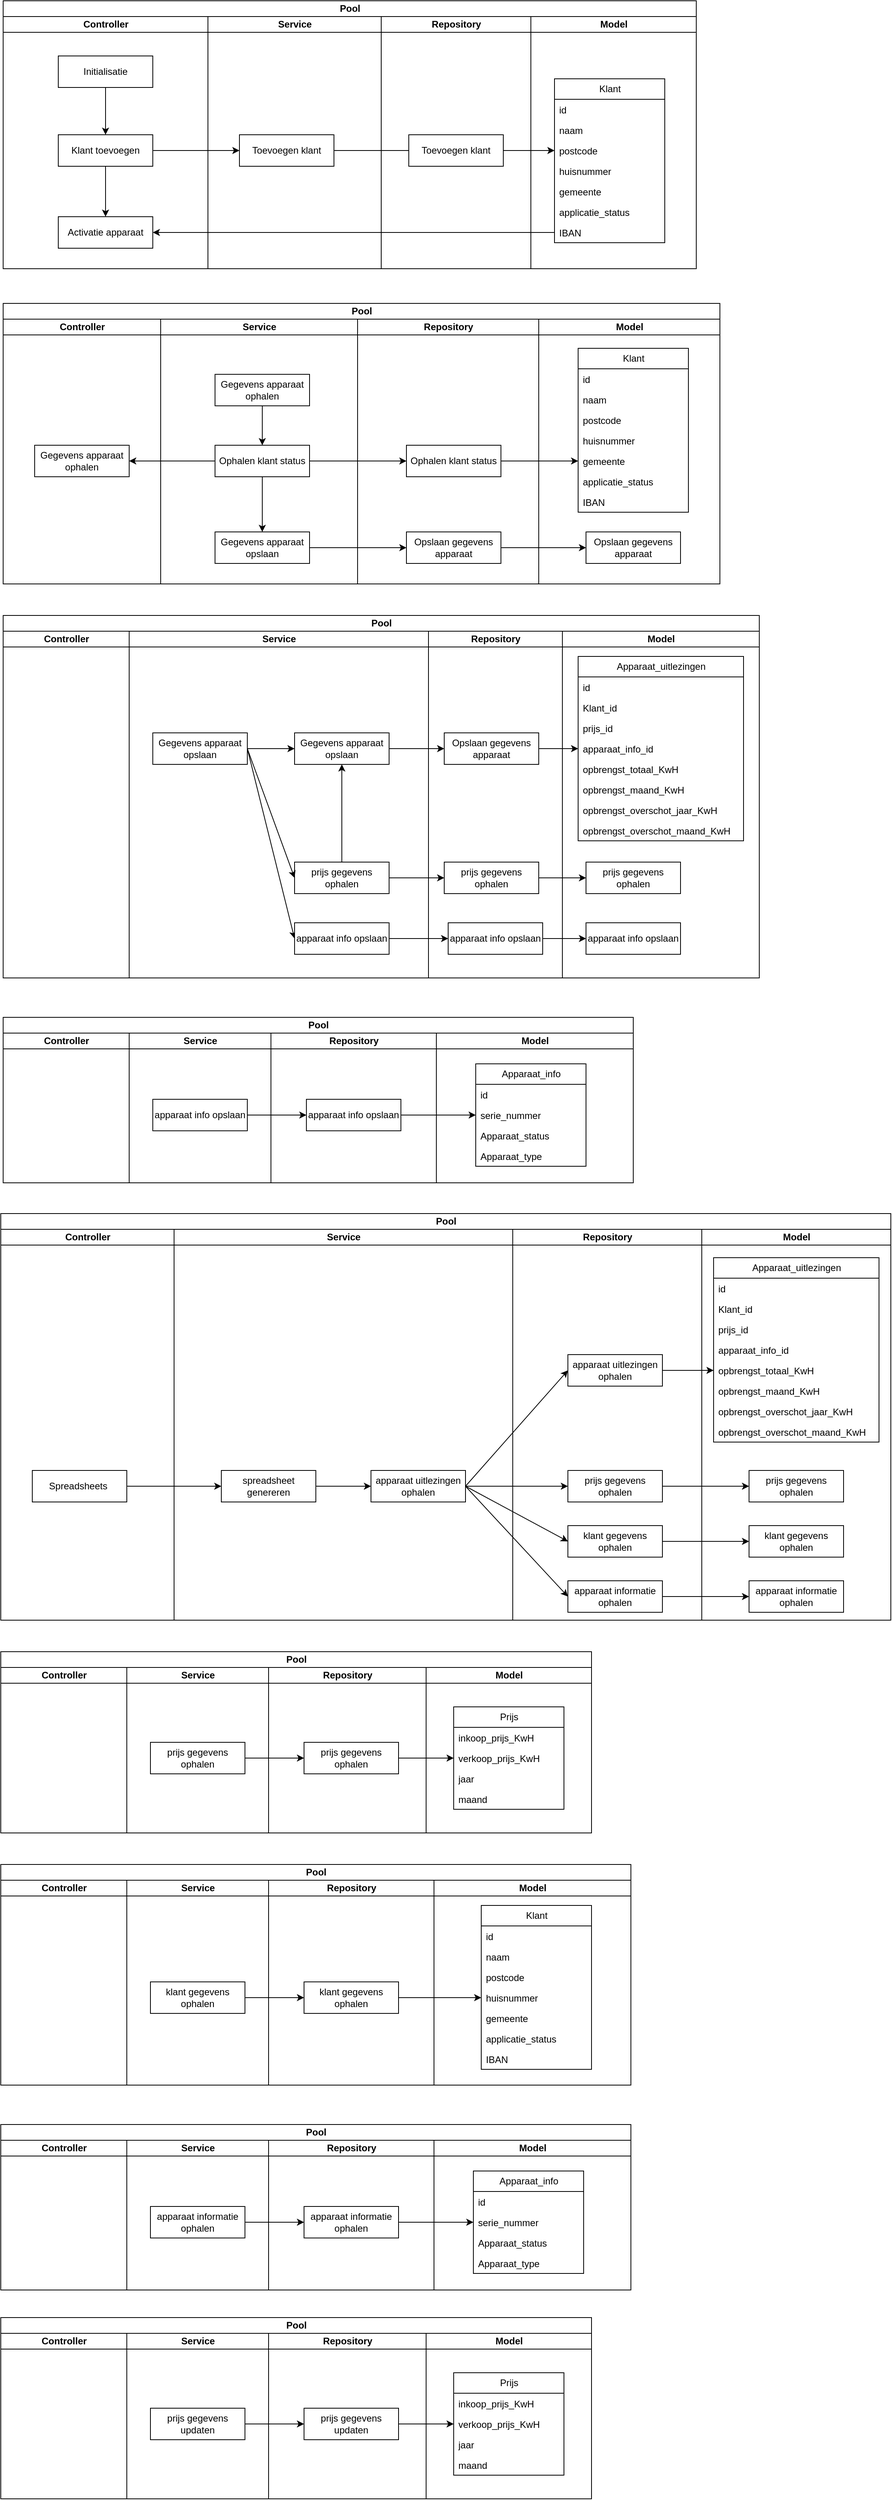 <mxfile>
    <diagram id="Uh6Ylrzt__GeMDM3TIEi" name="Page-1">
        <mxGraphModel dx="858" dy="458" grid="1" gridSize="10" guides="1" tooltips="1" connect="1" arrows="1" fold="1" page="1" pageScale="1" pageWidth="850" pageHeight="1100" math="0" shadow="0">
            <root>
                <mxCell id="0"/>
                <mxCell id="1" parent="0"/>
                <mxCell id="28" style="edgeStyle=none;html=1;" edge="1" parent="1" source="2">
                    <mxGeometry relative="1" as="geometry">
                        <mxPoint x="635" y="380" as="targetPoint"/>
                    </mxGeometry>
                </mxCell>
                <mxCell id="2" value="Pool" style="swimlane;childLayout=stackLayout;resizeParent=1;resizeParentMax=0;startSize=20;html=1;" vertex="1" parent="1">
                    <mxGeometry x="100" y="40" width="880" height="340" as="geometry"/>
                </mxCell>
                <mxCell id="3" value="Controller" style="swimlane;startSize=20;html=1;" vertex="1" parent="2">
                    <mxGeometry y="20" width="260" height="320" as="geometry"/>
                </mxCell>
                <mxCell id="11" value="" style="edgeStyle=none;html=1;" edge="1" parent="3" source="7" target="10">
                    <mxGeometry relative="1" as="geometry"/>
                </mxCell>
                <mxCell id="7" value="Initialisatie" style="rounded=0;whiteSpace=wrap;html=1;" vertex="1" parent="3">
                    <mxGeometry x="70" y="50" width="120" height="40" as="geometry"/>
                </mxCell>
                <mxCell id="32" value="" style="edgeStyle=none;html=1;" edge="1" parent="3" source="10" target="31">
                    <mxGeometry relative="1" as="geometry"/>
                </mxCell>
                <mxCell id="10" value="Klant toevoegen" style="rounded=0;whiteSpace=wrap;html=1;" vertex="1" parent="3">
                    <mxGeometry x="70" y="150" width="120" height="40" as="geometry"/>
                </mxCell>
                <mxCell id="31" value="Activatie apparaat" style="rounded=0;whiteSpace=wrap;html=1;" vertex="1" parent="3">
                    <mxGeometry x="70" y="254" width="120" height="40" as="geometry"/>
                </mxCell>
                <mxCell id="4" value="Service" style="swimlane;startSize=20;html=1;" vertex="1" parent="2">
                    <mxGeometry x="260" y="20" width="220" height="320" as="geometry"/>
                </mxCell>
                <mxCell id="14" value="Toevoegen klant" style="rounded=0;whiteSpace=wrap;html=1;" vertex="1" parent="4">
                    <mxGeometry x="40" y="150" width="120" height="40" as="geometry"/>
                </mxCell>
                <mxCell id="27" value="Repository" style="swimlane;startSize=20;html=1;" vertex="1" parent="2">
                    <mxGeometry x="480" y="20" width="190" height="320" as="geometry"/>
                </mxCell>
                <mxCell id="77" value="Toevoegen klant" style="rounded=0;whiteSpace=wrap;html=1;" vertex="1" parent="27">
                    <mxGeometry x="35" y="150" width="120" height="40" as="geometry"/>
                </mxCell>
                <mxCell id="5" value="Model" style="swimlane;startSize=20;html=1;" vertex="1" parent="2">
                    <mxGeometry x="670" y="20" width="210" height="320" as="geometry"/>
                </mxCell>
                <mxCell id="17" value="Klant" style="swimlane;fontStyle=0;childLayout=stackLayout;horizontal=1;startSize=26;fillColor=none;horizontalStack=0;resizeParent=1;resizeParentMax=0;resizeLast=0;collapsible=1;marginBottom=0;html=1;" vertex="1" parent="5">
                    <mxGeometry x="30" y="79" width="140" height="208" as="geometry"/>
                </mxCell>
                <mxCell id="18" value="id" style="text;strokeColor=none;fillColor=none;align=left;verticalAlign=top;spacingLeft=4;spacingRight=4;overflow=hidden;rotatable=0;points=[[0,0.5],[1,0.5]];portConstraint=eastwest;whiteSpace=wrap;html=1;" vertex="1" parent="17">
                    <mxGeometry y="26" width="140" height="26" as="geometry"/>
                </mxCell>
                <mxCell id="19" value="naam" style="text;strokeColor=none;fillColor=none;align=left;verticalAlign=top;spacingLeft=4;spacingRight=4;overflow=hidden;rotatable=0;points=[[0,0.5],[1,0.5]];portConstraint=eastwest;whiteSpace=wrap;html=1;" vertex="1" parent="17">
                    <mxGeometry y="52" width="140" height="26" as="geometry"/>
                </mxCell>
                <mxCell id="20" value="postcode&lt;span style=&quot;white-space: pre;&quot;&gt;&#9;&lt;/span&gt;" style="text;strokeColor=none;fillColor=none;align=left;verticalAlign=top;spacingLeft=4;spacingRight=4;overflow=hidden;rotatable=0;points=[[0,0.5],[1,0.5]];portConstraint=eastwest;whiteSpace=wrap;html=1;" vertex="1" parent="17">
                    <mxGeometry y="78" width="140" height="26" as="geometry"/>
                </mxCell>
                <mxCell id="21" value="huisnummer" style="text;strokeColor=none;fillColor=none;align=left;verticalAlign=top;spacingLeft=4;spacingRight=4;overflow=hidden;rotatable=0;points=[[0,0.5],[1,0.5]];portConstraint=eastwest;whiteSpace=wrap;html=1;" vertex="1" parent="17">
                    <mxGeometry y="104" width="140" height="26" as="geometry"/>
                </mxCell>
                <mxCell id="22" value="gemeente" style="text;strokeColor=none;fillColor=none;align=left;verticalAlign=top;spacingLeft=4;spacingRight=4;overflow=hidden;rotatable=0;points=[[0,0.5],[1,0.5]];portConstraint=eastwest;whiteSpace=wrap;html=1;" vertex="1" parent="17">
                    <mxGeometry y="130" width="140" height="26" as="geometry"/>
                </mxCell>
                <mxCell id="23" value="applicatie_status" style="text;strokeColor=none;fillColor=none;align=left;verticalAlign=top;spacingLeft=4;spacingRight=4;overflow=hidden;rotatable=0;points=[[0,0.5],[1,0.5]];portConstraint=eastwest;whiteSpace=wrap;html=1;" vertex="1" parent="17">
                    <mxGeometry y="156" width="140" height="26" as="geometry"/>
                </mxCell>
                <mxCell id="24" value="IBAN" style="text;strokeColor=none;fillColor=none;align=left;verticalAlign=top;spacingLeft=4;spacingRight=4;overflow=hidden;rotatable=0;points=[[0,0.5],[1,0.5]];portConstraint=eastwest;whiteSpace=wrap;html=1;" vertex="1" parent="17">
                    <mxGeometry y="182" width="140" height="26" as="geometry"/>
                </mxCell>
                <mxCell id="15" value="" style="edgeStyle=none;html=1;" edge="1" parent="2" source="10" target="14">
                    <mxGeometry relative="1" as="geometry"/>
                </mxCell>
                <mxCell id="33" style="edgeStyle=none;html=1;exitX=0;exitY=0.5;exitDx=0;exitDy=0;entryX=1;entryY=0.5;entryDx=0;entryDy=0;" edge="1" parent="2" source="24" target="31">
                    <mxGeometry relative="1" as="geometry"/>
                </mxCell>
                <mxCell id="78" style="edgeStyle=none;html=1;exitX=1;exitY=0.5;exitDx=0;exitDy=0;entryX=0;entryY=0.5;entryDx=0;entryDy=0;" edge="1" parent="2" source="77" target="20">
                    <mxGeometry relative="1" as="geometry"/>
                </mxCell>
                <mxCell id="211" value="" style="edgeStyle=none;html=1;exitX=1;exitY=0.5;exitDx=0;exitDy=0;endArrow=none;" edge="1" parent="2" source="14" target="77">
                    <mxGeometry relative="1" as="geometry">
                        <mxPoint x="700" y="189.529" as="targetPoint"/>
                        <mxPoint x="410" y="190" as="sourcePoint"/>
                    </mxGeometry>
                </mxCell>
                <mxCell id="35" value="Pool" style="swimlane;childLayout=stackLayout;resizeParent=1;resizeParentMax=0;startSize=20;html=1;" vertex="1" parent="1">
                    <mxGeometry x="100" y="424" width="910" height="356" as="geometry"/>
                </mxCell>
                <mxCell id="36" value="Controller" style="swimlane;startSize=20;html=1;" vertex="1" parent="35">
                    <mxGeometry y="20" width="200" height="336" as="geometry"/>
                </mxCell>
                <mxCell id="168" value="Gegevens apparaat ophalen" style="rounded=0;whiteSpace=wrap;html=1;" vertex="1" parent="36">
                    <mxGeometry x="40" y="160" width="120" height="40" as="geometry"/>
                </mxCell>
                <mxCell id="42" value="Service" style="swimlane;startSize=20;html=1;" vertex="1" parent="35">
                    <mxGeometry x="200" y="20" width="250" height="336" as="geometry"/>
                </mxCell>
                <mxCell id="192" style="edgeStyle=none;html=1;exitX=0.5;exitY=1;exitDx=0;exitDy=0;entryX=0.5;entryY=0;entryDx=0;entryDy=0;" edge="1" parent="42" source="43" target="69">
                    <mxGeometry relative="1" as="geometry"/>
                </mxCell>
                <mxCell id="43" value="Gegevens apparaat ophalen" style="rounded=0;whiteSpace=wrap;html=1;" vertex="1" parent="42">
                    <mxGeometry x="69" y="70" width="120" height="40" as="geometry"/>
                </mxCell>
                <mxCell id="184" value="Gegevens apparaat opslaan" style="rounded=0;whiteSpace=wrap;html=1;" vertex="1" parent="42">
                    <mxGeometry x="69" y="270" width="120" height="40" as="geometry"/>
                </mxCell>
                <mxCell id="204" style="edgeStyle=none;html=1;exitX=0.5;exitY=1;exitDx=0;exitDy=0;entryX=0.5;entryY=0;entryDx=0;entryDy=0;" edge="1" parent="42" source="69" target="184">
                    <mxGeometry relative="1" as="geometry"/>
                </mxCell>
                <mxCell id="69" value="Ophalen klant status" style="rounded=0;whiteSpace=wrap;html=1;" vertex="1" parent="42">
                    <mxGeometry x="69" y="160" width="120" height="40" as="geometry"/>
                </mxCell>
                <mxCell id="71" style="edgeStyle=none;html=1;exitX=1;exitY=0.5;exitDx=0;exitDy=0;entryX=0;entryY=0.5;entryDx=0;entryDy=0;" edge="1" parent="35" source="69" target="68">
                    <mxGeometry relative="1" as="geometry"/>
                </mxCell>
                <mxCell id="167" style="edgeStyle=none;html=1;exitX=1;exitY=0.5;exitDx=0;exitDy=0;entryX=0;entryY=0.5;entryDx=0;entryDy=0;" edge="1" parent="35" source="74" target="164">
                    <mxGeometry relative="1" as="geometry"/>
                </mxCell>
                <mxCell id="44" value="Repository" style="swimlane;startSize=20;html=1;" vertex="1" parent="35">
                    <mxGeometry x="450" y="20" width="230" height="336" as="geometry"/>
                </mxCell>
                <mxCell id="74" value="Opslaan gegevens apparaat" style="rounded=0;whiteSpace=wrap;html=1;" vertex="1" parent="44">
                    <mxGeometry x="62" y="270" width="120" height="40" as="geometry"/>
                </mxCell>
                <mxCell id="68" value="Ophalen klant status" style="rounded=0;whiteSpace=wrap;html=1;" vertex="1" parent="44">
                    <mxGeometry x="62" y="160" width="120" height="40" as="geometry"/>
                </mxCell>
                <mxCell id="187" style="edgeStyle=none;html=1;exitX=1;exitY=0.5;exitDx=0;exitDy=0;entryX=0;entryY=0.5;entryDx=0;entryDy=0;" edge="1" parent="35" source="184" target="74">
                    <mxGeometry relative="1" as="geometry"/>
                </mxCell>
                <mxCell id="194" style="edgeStyle=none;html=1;exitX=0;exitY=0.5;exitDx=0;exitDy=0;entryX=1;entryY=0.5;entryDx=0;entryDy=0;" edge="1" parent="35" source="69" target="168">
                    <mxGeometry relative="1" as="geometry"/>
                </mxCell>
                <mxCell id="203" style="edgeStyle=none;html=1;exitX=1;exitY=0.5;exitDx=0;exitDy=0;entryX=0;entryY=0.5;entryDx=0;entryDy=0;" edge="1" parent="35" source="68" target="200">
                    <mxGeometry relative="1" as="geometry"/>
                </mxCell>
                <mxCell id="45" value="Model" style="swimlane;startSize=20;html=1;" vertex="1" parent="35">
                    <mxGeometry x="680" y="20" width="230" height="336" as="geometry"/>
                </mxCell>
                <mxCell id="164" value="Opslaan gegevens apparaat" style="rounded=0;whiteSpace=wrap;html=1;" vertex="1" parent="45">
                    <mxGeometry x="60" y="270" width="120" height="40" as="geometry"/>
                </mxCell>
                <mxCell id="195" value="Klant" style="swimlane;fontStyle=0;childLayout=stackLayout;horizontal=1;startSize=26;fillColor=none;horizontalStack=0;resizeParent=1;resizeParentMax=0;resizeLast=0;collapsible=1;marginBottom=0;html=1;" vertex="1" parent="45">
                    <mxGeometry x="50" y="37" width="140" height="208" as="geometry"/>
                </mxCell>
                <mxCell id="196" value="id" style="text;strokeColor=none;fillColor=none;align=left;verticalAlign=top;spacingLeft=4;spacingRight=4;overflow=hidden;rotatable=0;points=[[0,0.5],[1,0.5]];portConstraint=eastwest;whiteSpace=wrap;html=1;" vertex="1" parent="195">
                    <mxGeometry y="26" width="140" height="26" as="geometry"/>
                </mxCell>
                <mxCell id="197" value="naam" style="text;strokeColor=none;fillColor=none;align=left;verticalAlign=top;spacingLeft=4;spacingRight=4;overflow=hidden;rotatable=0;points=[[0,0.5],[1,0.5]];portConstraint=eastwest;whiteSpace=wrap;html=1;" vertex="1" parent="195">
                    <mxGeometry y="52" width="140" height="26" as="geometry"/>
                </mxCell>
                <mxCell id="198" value="postcode&lt;span style=&quot;white-space: pre;&quot;&gt;&#9;&lt;/span&gt;" style="text;strokeColor=none;fillColor=none;align=left;verticalAlign=top;spacingLeft=4;spacingRight=4;overflow=hidden;rotatable=0;points=[[0,0.5],[1,0.5]];portConstraint=eastwest;whiteSpace=wrap;html=1;" vertex="1" parent="195">
                    <mxGeometry y="78" width="140" height="26" as="geometry"/>
                </mxCell>
                <mxCell id="199" value="huisnummer" style="text;strokeColor=none;fillColor=none;align=left;verticalAlign=top;spacingLeft=4;spacingRight=4;overflow=hidden;rotatable=0;points=[[0,0.5],[1,0.5]];portConstraint=eastwest;whiteSpace=wrap;html=1;" vertex="1" parent="195">
                    <mxGeometry y="104" width="140" height="26" as="geometry"/>
                </mxCell>
                <mxCell id="200" value="gemeente" style="text;strokeColor=none;fillColor=none;align=left;verticalAlign=top;spacingLeft=4;spacingRight=4;overflow=hidden;rotatable=0;points=[[0,0.5],[1,0.5]];portConstraint=eastwest;whiteSpace=wrap;html=1;" vertex="1" parent="195">
                    <mxGeometry y="130" width="140" height="26" as="geometry"/>
                </mxCell>
                <mxCell id="201" value="applicatie_status" style="text;strokeColor=none;fillColor=none;align=left;verticalAlign=top;spacingLeft=4;spacingRight=4;overflow=hidden;rotatable=0;points=[[0,0.5],[1,0.5]];portConstraint=eastwest;whiteSpace=wrap;html=1;" vertex="1" parent="195">
                    <mxGeometry y="156" width="140" height="26" as="geometry"/>
                </mxCell>
                <mxCell id="202" value="IBAN" style="text;strokeColor=none;fillColor=none;align=left;verticalAlign=top;spacingLeft=4;spacingRight=4;overflow=hidden;rotatable=0;points=[[0,0.5],[1,0.5]];portConstraint=eastwest;whiteSpace=wrap;html=1;" vertex="1" parent="195">
                    <mxGeometry y="182" width="140" height="26" as="geometry"/>
                </mxCell>
                <mxCell id="120" value="Pool" style="swimlane;childLayout=stackLayout;resizeParent=1;resizeParentMax=0;startSize=20;html=1;" vertex="1" parent="1">
                    <mxGeometry x="97" y="1579" width="1130" height="516" as="geometry"/>
                </mxCell>
                <mxCell id="121" value="Controller" style="swimlane;startSize=20;html=1;" vertex="1" parent="120">
                    <mxGeometry y="20" width="220" height="496" as="geometry"/>
                </mxCell>
                <mxCell id="138" value="Spreadsheets&amp;nbsp;" style="rounded=0;whiteSpace=wrap;html=1;" vertex="1" parent="121">
                    <mxGeometry x="40" y="306" width="120" height="40" as="geometry"/>
                </mxCell>
                <mxCell id="122" value="Service" style="swimlane;startSize=20;html=1;" vertex="1" parent="120">
                    <mxGeometry x="220" y="20" width="430" height="496" as="geometry"/>
                </mxCell>
                <mxCell id="139" value="spreadsheet genereren" style="rounded=0;whiteSpace=wrap;html=1;" vertex="1" parent="122">
                    <mxGeometry x="60" y="306" width="120" height="40" as="geometry"/>
                </mxCell>
                <mxCell id="171" value="apparaat uitlezingen ophalen" style="rounded=0;whiteSpace=wrap;html=1;" vertex="1" parent="122">
                    <mxGeometry x="250" y="306" width="120" height="40" as="geometry"/>
                </mxCell>
                <mxCell id="172" style="edgeStyle=none;html=1;exitX=1;exitY=0.5;exitDx=0;exitDy=0;entryX=0;entryY=0.5;entryDx=0;entryDy=0;" edge="1" parent="122" source="139" target="171">
                    <mxGeometry relative="1" as="geometry"/>
                </mxCell>
                <mxCell id="124" value="Repository" style="swimlane;startSize=20;html=1;" vertex="1" parent="120">
                    <mxGeometry x="650" y="20" width="240" height="496" as="geometry"/>
                </mxCell>
                <mxCell id="177" value="apparaat uitlezingen ophalen" style="rounded=0;whiteSpace=wrap;html=1;" vertex="1" parent="124">
                    <mxGeometry x="70" y="159" width="120" height="40" as="geometry"/>
                </mxCell>
                <mxCell id="292" value="prijs gegevens ophalen" style="rounded=0;whiteSpace=wrap;html=1;" vertex="1" parent="124">
                    <mxGeometry x="70" y="306" width="120" height="40" as="geometry"/>
                </mxCell>
                <mxCell id="294" value="klant gegevens ophalen" style="rounded=0;whiteSpace=wrap;html=1;" vertex="1" parent="124">
                    <mxGeometry x="70" y="376" width="120" height="40" as="geometry"/>
                </mxCell>
                <mxCell id="296" value="apparaat informatie ophalen" style="rounded=0;whiteSpace=wrap;html=1;" vertex="1" parent="124">
                    <mxGeometry x="70" y="446" width="120" height="40" as="geometry"/>
                </mxCell>
                <mxCell id="140" style="edgeStyle=none;html=1;exitX=1;exitY=0.5;exitDx=0;exitDy=0;entryX=0;entryY=0.5;entryDx=0;entryDy=0;" edge="1" parent="120" source="138" target="139">
                    <mxGeometry relative="1" as="geometry"/>
                </mxCell>
                <mxCell id="180" style="edgeStyle=none;html=1;exitX=1;exitY=0.5;exitDx=0;exitDy=0;entryX=0;entryY=0.5;entryDx=0;entryDy=0;" edge="1" parent="120" source="171" target="177">
                    <mxGeometry relative="1" as="geometry"/>
                </mxCell>
                <mxCell id="126" value="Model" style="swimlane;startSize=20;html=1;" vertex="1" parent="120">
                    <mxGeometry x="890" y="20" width="240" height="496" as="geometry"/>
                </mxCell>
                <mxCell id="279" value="Apparaat_uitlezingen" style="swimlane;fontStyle=0;childLayout=stackLayout;horizontal=1;startSize=26;fillColor=none;horizontalStack=0;resizeParent=1;resizeParentMax=0;resizeLast=0;collapsible=1;marginBottom=0;html=1;" vertex="1" parent="126">
                    <mxGeometry x="15" y="36" width="210" height="234" as="geometry"/>
                </mxCell>
                <mxCell id="280" value="id" style="text;strokeColor=none;fillColor=none;align=left;verticalAlign=top;spacingLeft=4;spacingRight=4;overflow=hidden;rotatable=0;points=[[0,0.5],[1,0.5]];portConstraint=eastwest;whiteSpace=wrap;html=1;" vertex="1" parent="279">
                    <mxGeometry y="26" width="210" height="26" as="geometry"/>
                </mxCell>
                <mxCell id="281" value="Klant_id" style="text;strokeColor=none;fillColor=none;align=left;verticalAlign=top;spacingLeft=4;spacingRight=4;overflow=hidden;rotatable=0;points=[[0,0.5],[1,0.5]];portConstraint=eastwest;whiteSpace=wrap;html=1;" vertex="1" parent="279">
                    <mxGeometry y="52" width="210" height="26" as="geometry"/>
                </mxCell>
                <mxCell id="282" value="prijs_id" style="text;strokeColor=none;fillColor=none;align=left;verticalAlign=top;spacingLeft=4;spacingRight=4;overflow=hidden;rotatable=0;points=[[0,0.5],[1,0.5]];portConstraint=eastwest;whiteSpace=wrap;html=1;" vertex="1" parent="279">
                    <mxGeometry y="78" width="210" height="26" as="geometry"/>
                </mxCell>
                <mxCell id="283" value="apparaat_info_id" style="text;strokeColor=none;fillColor=none;align=left;verticalAlign=top;spacingLeft=4;spacingRight=4;overflow=hidden;rotatable=0;points=[[0,0.5],[1,0.5]];portConstraint=eastwest;whiteSpace=wrap;html=1;" vertex="1" parent="279">
                    <mxGeometry y="104" width="210" height="26" as="geometry"/>
                </mxCell>
                <mxCell id="284" value="opbrengst_totaal_KwH" style="text;strokeColor=none;fillColor=none;align=left;verticalAlign=top;spacingLeft=4;spacingRight=4;overflow=hidden;rotatable=0;points=[[0,0.5],[1,0.5]];portConstraint=eastwest;whiteSpace=wrap;html=1;" vertex="1" parent="279">
                    <mxGeometry y="130" width="210" height="26" as="geometry"/>
                </mxCell>
                <mxCell id="285" value="opbrengst_maand_KwH" style="text;strokeColor=none;fillColor=none;align=left;verticalAlign=top;spacingLeft=4;spacingRight=4;overflow=hidden;rotatable=0;points=[[0,0.5],[1,0.5]];portConstraint=eastwest;whiteSpace=wrap;html=1;" vertex="1" parent="279">
                    <mxGeometry y="156" width="210" height="26" as="geometry"/>
                </mxCell>
                <mxCell id="286" value="opbrengst_overschot_jaar_KwH" style="text;strokeColor=none;fillColor=none;align=left;verticalAlign=top;spacingLeft=4;spacingRight=4;overflow=hidden;rotatable=0;points=[[0,0.5],[1,0.5]];portConstraint=eastwest;whiteSpace=wrap;html=1;" vertex="1" parent="279">
                    <mxGeometry y="182" width="210" height="26" as="geometry"/>
                </mxCell>
                <mxCell id="287" value="opbrengst_overschot_maand_KwH" style="text;strokeColor=none;fillColor=none;align=left;verticalAlign=top;spacingLeft=4;spacingRight=4;overflow=hidden;rotatable=0;points=[[0,0.5],[1,0.5]];portConstraint=eastwest;whiteSpace=wrap;html=1;" vertex="1" parent="279">
                    <mxGeometry y="208" width="210" height="26" as="geometry"/>
                </mxCell>
                <mxCell id="293" value="prijs gegevens ophalen" style="rounded=0;whiteSpace=wrap;html=1;" vertex="1" parent="126">
                    <mxGeometry x="60" y="306" width="120" height="40" as="geometry"/>
                </mxCell>
                <mxCell id="295" value="klant gegevens ophalen" style="rounded=0;whiteSpace=wrap;html=1;" vertex="1" parent="126">
                    <mxGeometry x="60" y="376" width="120" height="40" as="geometry"/>
                </mxCell>
                <mxCell id="297" value="apparaat informatie ophalen" style="rounded=0;whiteSpace=wrap;html=1;" vertex="1" parent="126">
                    <mxGeometry x="60" y="446" width="120" height="40" as="geometry"/>
                </mxCell>
                <mxCell id="291" style="edgeStyle=none;html=1;exitX=1;exitY=0.5;exitDx=0;exitDy=0;entryX=0;entryY=0.5;entryDx=0;entryDy=0;" edge="1" parent="120" source="177" target="284">
                    <mxGeometry relative="1" as="geometry"/>
                </mxCell>
                <mxCell id="298" style="edgeStyle=none;html=1;exitX=1;exitY=0.5;exitDx=0;exitDy=0;entryX=0;entryY=0.5;entryDx=0;entryDy=0;" edge="1" parent="120" source="171" target="292">
                    <mxGeometry relative="1" as="geometry"/>
                </mxCell>
                <mxCell id="299" style="edgeStyle=none;html=1;exitX=1;exitY=0.5;exitDx=0;exitDy=0;entryX=0;entryY=0.5;entryDx=0;entryDy=0;" edge="1" parent="120" source="171" target="294">
                    <mxGeometry relative="1" as="geometry"/>
                </mxCell>
                <mxCell id="300" style="edgeStyle=none;html=1;exitX=1;exitY=0.5;exitDx=0;exitDy=0;entryX=0;entryY=0.5;entryDx=0;entryDy=0;" edge="1" parent="120" source="171" target="296">
                    <mxGeometry relative="1" as="geometry"/>
                </mxCell>
                <mxCell id="301" style="edgeStyle=none;html=1;exitX=1;exitY=0.5;exitDx=0;exitDy=0;entryX=0;entryY=0.5;entryDx=0;entryDy=0;" edge="1" parent="120" source="292" target="293">
                    <mxGeometry relative="1" as="geometry"/>
                </mxCell>
                <mxCell id="302" style="edgeStyle=none;html=1;exitX=1;exitY=0.5;exitDx=0;exitDy=0;entryX=0;entryY=0.5;entryDx=0;entryDy=0;" edge="1" parent="120" source="294" target="295">
                    <mxGeometry relative="1" as="geometry"/>
                </mxCell>
                <mxCell id="303" style="edgeStyle=none;html=1;exitX=1;exitY=0.5;exitDx=0;exitDy=0;entryX=0;entryY=0.5;entryDx=0;entryDy=0;" edge="1" parent="120" source="296" target="297">
                    <mxGeometry relative="1" as="geometry"/>
                </mxCell>
                <mxCell id="143" value="Pool" style="swimlane;childLayout=stackLayout;resizeParent=1;resizeParentMax=0;startSize=20;html=1;" vertex="1" parent="1">
                    <mxGeometry x="100" y="820" width="960" height="460" as="geometry"/>
                </mxCell>
                <mxCell id="144" value="Controller" style="swimlane;startSize=20;html=1;" vertex="1" parent="143">
                    <mxGeometry y="20" width="160" height="440" as="geometry"/>
                </mxCell>
                <mxCell id="145" value="Service" style="swimlane;startSize=20;html=1;" vertex="1" parent="143">
                    <mxGeometry x="160" y="20" width="380" height="440" as="geometry"/>
                </mxCell>
                <mxCell id="386" style="edgeStyle=none;html=1;exitX=1;exitY=0.5;exitDx=0;exitDy=0;entryX=0;entryY=0.5;entryDx=0;entryDy=0;" edge="1" parent="145" source="146" target="374">
                    <mxGeometry relative="1" as="geometry"/>
                </mxCell>
                <mxCell id="388" style="edgeStyle=none;html=1;exitX=1;exitY=0.5;exitDx=0;exitDy=0;entryX=0;entryY=0.5;entryDx=0;entryDy=0;" edge="1" parent="145" source="146" target="377">
                    <mxGeometry relative="1" as="geometry"/>
                </mxCell>
                <mxCell id="146" value="Gegevens apparaat opslaan" style="rounded=0;whiteSpace=wrap;html=1;" vertex="1" parent="145">
                    <mxGeometry x="30" y="129" width="120" height="40" as="geometry"/>
                </mxCell>
                <mxCell id="374" value="Gegevens apparaat opslaan" style="rounded=0;whiteSpace=wrap;html=1;" vertex="1" parent="145">
                    <mxGeometry x="210" y="129" width="120" height="40" as="geometry"/>
                </mxCell>
                <mxCell id="377" value="apparaat info opslaan" style="rounded=0;whiteSpace=wrap;html=1;" vertex="1" parent="145">
                    <mxGeometry x="210" y="370" width="120" height="40" as="geometry"/>
                </mxCell>
                <mxCell id="147" value="Repository" style="swimlane;startSize=20;html=1;" vertex="1" parent="143">
                    <mxGeometry x="540" y="20" width="170" height="440" as="geometry"/>
                </mxCell>
                <mxCell id="149" value="Opslaan gegevens apparaat" style="rounded=0;whiteSpace=wrap;html=1;" vertex="1" parent="147">
                    <mxGeometry x="20" y="129" width="120" height="40" as="geometry"/>
                </mxCell>
                <mxCell id="378" value="apparaat info opslaan" style="rounded=0;whiteSpace=wrap;html=1;" vertex="1" parent="147">
                    <mxGeometry x="25" y="370" width="120" height="40" as="geometry"/>
                </mxCell>
                <mxCell id="379" style="edgeStyle=none;html=1;exitX=1;exitY=0.5;exitDx=0;exitDy=0;entryX=0;entryY=0.5;entryDx=0;entryDy=0;" edge="1" parent="143" source="377" target="378">
                    <mxGeometry relative="1" as="geometry"/>
                </mxCell>
                <mxCell id="381" style="edgeStyle=none;html=1;exitX=1;exitY=0.5;exitDx=0;exitDy=0;" edge="1" parent="143" source="378" target="380">
                    <mxGeometry relative="1" as="geometry"/>
                </mxCell>
                <mxCell id="150" value="Model" style="swimlane;startSize=20;html=1;" vertex="1" parent="143">
                    <mxGeometry x="710" y="20" width="250" height="440" as="geometry"/>
                </mxCell>
                <mxCell id="151" value="Apparaat_uitlezingen" style="swimlane;fontStyle=0;childLayout=stackLayout;horizontal=1;startSize=26;fillColor=none;horizontalStack=0;resizeParent=1;resizeParentMax=0;resizeLast=0;collapsible=1;marginBottom=0;html=1;" vertex="1" parent="150">
                    <mxGeometry x="20" y="32" width="210" height="234" as="geometry"/>
                </mxCell>
                <mxCell id="152" value="id" style="text;strokeColor=none;fillColor=none;align=left;verticalAlign=top;spacingLeft=4;spacingRight=4;overflow=hidden;rotatable=0;points=[[0,0.5],[1,0.5]];portConstraint=eastwest;whiteSpace=wrap;html=1;" vertex="1" parent="151">
                    <mxGeometry y="26" width="210" height="26" as="geometry"/>
                </mxCell>
                <mxCell id="153" value="Klant_id" style="text;strokeColor=none;fillColor=none;align=left;verticalAlign=top;spacingLeft=4;spacingRight=4;overflow=hidden;rotatable=0;points=[[0,0.5],[1,0.5]];portConstraint=eastwest;whiteSpace=wrap;html=1;" vertex="1" parent="151">
                    <mxGeometry y="52" width="210" height="26" as="geometry"/>
                </mxCell>
                <mxCell id="154" value="prijs_id" style="text;strokeColor=none;fillColor=none;align=left;verticalAlign=top;spacingLeft=4;spacingRight=4;overflow=hidden;rotatable=0;points=[[0,0.5],[1,0.5]];portConstraint=eastwest;whiteSpace=wrap;html=1;" vertex="1" parent="151">
                    <mxGeometry y="78" width="210" height="26" as="geometry"/>
                </mxCell>
                <mxCell id="155" value="apparaat_info_id" style="text;strokeColor=none;fillColor=none;align=left;verticalAlign=top;spacingLeft=4;spacingRight=4;overflow=hidden;rotatable=0;points=[[0,0.5],[1,0.5]];portConstraint=eastwest;whiteSpace=wrap;html=1;" vertex="1" parent="151">
                    <mxGeometry y="104" width="210" height="26" as="geometry"/>
                </mxCell>
                <mxCell id="156" value="opbrengst_totaal_KwH" style="text;strokeColor=none;fillColor=none;align=left;verticalAlign=top;spacingLeft=4;spacingRight=4;overflow=hidden;rotatable=0;points=[[0,0.5],[1,0.5]];portConstraint=eastwest;whiteSpace=wrap;html=1;" vertex="1" parent="151">
                    <mxGeometry y="130" width="210" height="26" as="geometry"/>
                </mxCell>
                <mxCell id="157" value="opbrengst_maand_KwH" style="text;strokeColor=none;fillColor=none;align=left;verticalAlign=top;spacingLeft=4;spacingRight=4;overflow=hidden;rotatable=0;points=[[0,0.5],[1,0.5]];portConstraint=eastwest;whiteSpace=wrap;html=1;" vertex="1" parent="151">
                    <mxGeometry y="156" width="210" height="26" as="geometry"/>
                </mxCell>
                <mxCell id="158" value="opbrengst_overschot_jaar_KwH" style="text;strokeColor=none;fillColor=none;align=left;verticalAlign=top;spacingLeft=4;spacingRight=4;overflow=hidden;rotatable=0;points=[[0,0.5],[1,0.5]];portConstraint=eastwest;whiteSpace=wrap;html=1;" vertex="1" parent="151">
                    <mxGeometry y="182" width="210" height="26" as="geometry"/>
                </mxCell>
                <mxCell id="159" value="opbrengst_overschot_maand_KwH" style="text;strokeColor=none;fillColor=none;align=left;verticalAlign=top;spacingLeft=4;spacingRight=4;overflow=hidden;rotatable=0;points=[[0,0.5],[1,0.5]];portConstraint=eastwest;whiteSpace=wrap;html=1;" vertex="1" parent="151">
                    <mxGeometry y="208" width="210" height="26" as="geometry"/>
                </mxCell>
                <mxCell id="380" value="apparaat info opslaan" style="rounded=0;whiteSpace=wrap;html=1;" vertex="1" parent="150">
                    <mxGeometry x="30" y="370" width="120" height="40" as="geometry"/>
                </mxCell>
                <mxCell id="207" style="edgeStyle=none;html=1;exitX=1;exitY=0.5;exitDx=0;exitDy=0;entryX=0;entryY=0.5;entryDx=0;entryDy=0;" edge="1" parent="143" source="149" target="155">
                    <mxGeometry relative="1" as="geometry"/>
                </mxCell>
                <mxCell id="376" style="edgeStyle=none;html=1;exitX=1;exitY=0.5;exitDx=0;exitDy=0;" edge="1" parent="143" source="374" target="149">
                    <mxGeometry relative="1" as="geometry"/>
                </mxCell>
                <mxCell id="224" value="&lt;span style=&quot;color: rgba(0, 0, 0, 0); font-family: monospace; font-size: 0px; text-align: start;&quot;&gt;%3CmxGraphModel%3E%3Croot%3E%3CmxCell%20id%3D%220%22%2F%3E%3CmxCell%20id%3D%221%22%20parent%3D%220%22%2F%3E%3CmxCell%20id%3D%222%22%20value%3D%22Pool%22%20style%3D%22swimlane%3BchildLayout%3DstackLayout%3BresizeParent%3D1%3BresizeParentMax%3D0%3BstartSize%3D20%3Bhtml%3D1%3B%22%20vertex%3D%221%22%20parent%3D%221%22%3E%3CmxGeometry%20x%3D%22100%22%20y%3D%22844%22%20width%3D%22800%22%20height%3D%22310%22%20as%3D%22geometry%22%2F%3E%3C%2FmxCell%3E%3CmxCell%20id%3D%223%22%20value%3D%22Controller%22%20style%3D%22swimlane%3BstartSize%3D20%3Bhtml%3D1%3B%22%20vertex%3D%221%22%20parent%3D%222%22%3E%3CmxGeometry%20y%3D%2220%22%20width%3D%22160%22%20height%3D%22290%22%20as%3D%22geometry%22%2F%3E%3C%2FmxCell%3E%3CmxCell%20id%3D%224%22%20value%3D%22Service%22%20style%3D%22swimlane%3BstartSize%3D20%3Bhtml%3D1%3B%22%20vertex%3D%221%22%20parent%3D%222%22%3E%3CmxGeometry%20x%3D%22160%22%20y%3D%2220%22%20width%3D%22180%22%20height%3D%22290%22%20as%3D%22geometry%22%2F%3E%3C%2FmxCell%3E%3CmxCell%20id%3D%225%22%20value%3D%22Gegevens%20apparaat%20opslaan%22%20style%3D%22rounded%3D0%3BwhiteSpace%3Dwrap%3Bhtml%3D1%3B%22%20vertex%3D%221%22%20parent%3D%224%22%3E%3CmxGeometry%20x%3D%2230%22%20y%3D%22129%22%20width%3D%22120%22%20height%3D%2240%22%20as%3D%22geometry%22%2F%3E%3C%2FmxCell%3E%3CmxCell%20id%3D%226%22%20value%3D%22Repository%22%20style%3D%22swimlane%3BstartSize%3D20%3Bhtml%3D1%3B%22%20vertex%3D%221%22%20parent%3D%222%22%3E%3CmxGeometry%20x%3D%22340%22%20y%3D%2220%22%20width%3D%22210%22%20height%3D%22290%22%20as%3D%22geometry%22%2F%3E%3C%2FmxCell%3E%3CmxCell%20id%3D%227%22%20value%3D%22Opslaan%20gegevens%20apparaat%22%20style%3D%22rounded%3D0%3BwhiteSpace%3Dwrap%3Bhtml%3D1%3B%22%20vertex%3D%221%22%20parent%3D%226%22%3E%3CmxGeometry%20x%3D%2245%22%20y%3D%22129%22%20width%3D%22120%22%20height%3D%2240%22%20as%3D%22geometry%22%2F%3E%3C%2FmxCell%3E%3CmxCell%20id%3D%228%22%20value%3D%22Model%22%20style%3D%22swimlane%3BstartSize%3D20%3Bhtml%3D1%3B%22%20vertex%3D%221%22%20parent%3D%222%22%3E%3CmxGeometry%20x%3D%22550%22%20y%3D%2220%22%20width%3D%22250%22%20height%3D%22290%22%20as%3D%22geometry%22%2F%3E%3C%2FmxCell%3E%3CmxCell%20id%3D%229%22%20value%3D%22Apparaat_uitlezingen%22%20style%3D%22swimlane%3BfontStyle%3D0%3BchildLayout%3DstackLayout%3Bhorizontal%3D1%3BstartSize%3D26%3BfillColor%3Dnone%3BhorizontalStack%3D0%3BresizeParent%3D1%3BresizeParentMax%3D0%3BresizeLast%3D0%3Bcollapsible%3D1%3BmarginBottom%3D0%3Bhtml%3D1%3B%22%20vertex%3D%221%22%20parent%3D%228%22%3E%3CmxGeometry%20x%3D%2220%22%20y%3D%2232%22%20width%3D%22210%22%20height%3D%22234%22%20as%3D%22geometry%22%2F%3E%3C%2FmxCell%3E%3CmxCell%20id%3D%2210%22%20value%3D%22id%22%20style%3D%22text%3BstrokeColor%3Dnone%3BfillColor%3Dnone%3Balign%3Dleft%3BverticalAlign%3Dtop%3BspacingLeft%3D4%3BspacingRight%3D4%3Boverflow%3Dhidden%3Brotatable%3D0%3Bpoints%3D%5B%5B0%2C0.5%5D%2C%5B1%2C0.5%5D%5D%3BportConstraint%3Deastwest%3BwhiteSpace%3Dwrap%3Bhtml%3D1%3B%22%20vertex%3D%221%22%20parent%3D%229%22%3E%3CmxGeometry%20y%3D%2226%22%20width%3D%22210%22%20height%3D%2226%22%20as%3D%22geometry%22%2F%3E%3C%2FmxCell%3E%3CmxCell%20id%3D%2211%22%20value%3D%22Klant_id%22%20style%3D%22text%3BstrokeColor%3Dnone%3BfillColor%3Dnone%3Balign%3Dleft%3BverticalAlign%3Dtop%3BspacingLeft%3D4%3BspacingRight%3D4%3Boverflow%3Dhidden%3Brotatable%3D0%3Bpoints%3D%5B%5B0%2C0.5%5D%2C%5B1%2C0.5%5D%5D%3BportConstraint%3Deastwest%3BwhiteSpace%3Dwrap%3Bhtml%3D1%3B%22%20vertex%3D%221%22%20parent%3D%229%22%3E%3CmxGeometry%20y%3D%2252%22%20width%3D%22210%22%20height%3D%2226%22%20as%3D%22geometry%22%2F%3E%3C%2FmxCell%3E%3CmxCell%20id%3D%2212%22%20value%3D%22prijs_id%22%20style%3D%22text%3BstrokeColor%3Dnone%3BfillColor%3Dnone%3Balign%3Dleft%3BverticalAlign%3Dtop%3BspacingLeft%3D4%3BspacingRight%3D4%3Boverflow%3Dhidden%3Brotatable%3D0%3Bpoints%3D%5B%5B0%2C0.5%5D%2C%5B1%2C0.5%5D%5D%3BportConstraint%3Deastwest%3BwhiteSpace%3Dwrap%3Bhtml%3D1%3B%22%20vertex%3D%221%22%20parent%3D%229%22%3E%3CmxGeometry%20y%3D%2278%22%20width%3D%22210%22%20height%3D%2226%22%20as%3D%22geometry%22%2F%3E%3C%2FmxCell%3E%3CmxCell%20id%3D%2213%22%20value%3D%22apparaat_info_id%22%20style%3D%22text%3BstrokeColor%3Dnone%3BfillColor%3Dnone%3Balign%3Dleft%3BverticalAlign%3Dtop%3BspacingLeft%3D4%3BspacingRight%3D4%3Boverflow%3Dhidden%3Brotatable%3D0%3Bpoints%3D%5B%5B0%2C0.5%5D%2C%5B1%2C0.5%5D%5D%3BportConstraint%3Deastwest%3BwhiteSpace%3Dwrap%3Bhtml%3D1%3B%22%20vertex%3D%221%22%20parent%3D%229%22%3E%3CmxGeometry%20y%3D%22104%22%20width%3D%22210%22%20height%3D%2226%22%20as%3D%22geometry%22%2F%3E%3C%2FmxCell%3E%3CmxCell%20id%3D%2214%22%20value%3D%22opbrengst_totaal_KwH%22%20style%3D%22text%3BstrokeColor%3Dnone%3BfillColor%3Dnone%3Balign%3Dleft%3BverticalAlign%3Dtop%3BspacingLeft%3D4%3BspacingRight%3D4%3Boverflow%3Dhidden%3Brotatable%3D0%3Bpoints%3D%5B%5B0%2C0.5%5D%2C%5B1%2C0.5%5D%5D%3BportConstraint%3Deastwest%3BwhiteSpace%3Dwrap%3Bhtml%3D1%3B%22%20vertex%3D%221%22%20parent%3D%229%22%3E%3CmxGeometry%20y%3D%22130%22%20width%3D%22210%22%20height%3D%2226%22%20as%3D%22geometry%22%2F%3E%3C%2FmxCell%3E%3CmxCell%20id%3D%2215%22%20value%3D%22opbrengst_maand_KwH%22%20style%3D%22text%3BstrokeColor%3Dnone%3BfillColor%3Dnone%3Balign%3Dleft%3BverticalAlign%3Dtop%3BspacingLeft%3D4%3BspacingRight%3D4%3Boverflow%3Dhidden%3Brotatable%3D0%3Bpoints%3D%5B%5B0%2C0.5%5D%2C%5B1%2C0.5%5D%5D%3BportConstraint%3Deastwest%3BwhiteSpace%3Dwrap%3Bhtml%3D1%3B%22%20vertex%3D%221%22%20parent%3D%229%22%3E%3CmxGeometry%20y%3D%22156%22%20width%3D%22210%22%20height%3D%2226%22%20as%3D%22geometry%22%2F%3E%3C%2FmxCell%3E%3CmxCell%20id%3D%2216%22%20value%3D%22opbrengst_overschot_jaar_KwH%22%20style%3D%22text%3BstrokeColor%3Dnone%3BfillColor%3Dnone%3Balign%3Dleft%3BverticalAlign%3Dtop%3BspacingLeft%3D4%3BspacingRight%3D4%3Boverflow%3Dhidden%3Brotatable%3D0%3Bpoints%3D%5B%5B0%2C0.5%5D%2C%5B1%2C0.5%5D%5D%3BportConstraint%3Deastwest%3BwhiteSpace%3Dwrap%3Bhtml%3D1%3B%22%20vertex%3D%221%22%20parent%3D%229%22%3E%3CmxGeometry%20y%3D%22182%22%20width%3D%22210%22%20height%3D%2226%22%20as%3D%22geometry%22%2F%3E%3C%2FmxCell%3E%3CmxCell%20id%3D%2217%22%20value%3D%22opbrengst_overschot_maand_KwH%22%20style%3D%22text%3BstrokeColor%3Dnone%3BfillColor%3Dnone%3Balign%3Dleft%3BverticalAlign%3Dtop%3BspacingLeft%3D4%3BspacingRight%3D4%3Boverflow%3Dhidden%3Brotatable%3D0%3Bpoints%3D%5B%5B0%2C0.5%5D%2C%5B1%2C0.5%5D%5D%3BportConstraint%3Deastwest%3BwhiteSpace%3Dwrap%3Bhtml%3D1%3B%22%20vertex%3D%221%22%20parent%3D%229%22%3E%3CmxGeometry%20y%3D%22208%22%20width%3D%22210%22%20height%3D%2226%22%20as%3D%22geometry%22%2F%3E%3C%2FmxCell%3E%3CmxCell%20id%3D%2218%22%20style%3D%22edgeStyle%3Dnone%3Bhtml%3D1%3BexitX%3D1%3BexitY%3D0.5%3BexitDx%3D0%3BexitDy%3D0%3BentryX%3D0%3BentryY%3D0.5%3BentryDx%3D0%3BentryDy%3D0%3B%22%20edge%3D%221%22%20parent%3D%222%22%20source%3D%227%22%20target%3D%2213%22%3E%3CmxGeometry%20relative%3D%221%22%20as%3D%22geometry%22%2F%3E%3C%2FmxCell%3E%3CmxCell%20id%3D%2219%22%20style%3D%22edgeStyle%3Dnone%3Bhtml%3D1%3BexitX%3D1%3BexitY%3D0.5%3BexitDx%3D0%3BexitDy%3D0%3BentryX%3D0%3BentryY%3D0.5%3BentryDx%3D0%3BentryDy%3D0%3B%22%20edge%3D%221%22%20parent%3D%222%22%20source%3D%225%22%20target%3D%227%22%3E%3CmxGeometry%20relative%3D%221%22%20as%3D%22geometry%22%2F%3E%3C%2FmxCell%3E%3C%2Froot%3E%3C%2FmxGraphModel%3E&lt;/span&gt;&lt;span style=&quot;color: rgba(0, 0, 0, 0); font-family: monospace; font-size: 0px; text-align: start;&quot;&gt;%3CmxGraphModel%3E%3Croot%3E%3CmxCell%20id%3D%220%22%2F%3E%3CmxCell%20id%3D%221%22%20parent%3D%220%22%2F%3E%3CmxCell%20id%3D%222%22%20value%3D%22Pool%22%20style%3D%22swimlane%3BchildLayout%3DstackLayout%3BresizeParent%3D1%3BresizeParentMax%3D0%3BstartSize%3D20%3Bhtml%3D1%3B%22%20vertex%3D%221%22%20parent%3D%221%22%3E%3CmxGeometry%20x%3D%22100%22%20y%3D%22844%22%20width%3D%22800%22%20height%3D%22310%22%20as%3D%22geometry%22%2F%3E%3C%2FmxCell%3E%3CmxCell%20id%3D%223%22%20value%3D%22Controller%22%20style%3D%22swimlane%3BstartSize%3D20%3Bhtml%3D1%3B%22%20vertex%3D%221%22%20parent%3D%222%22%3E%3CmxGeometry%20y%3D%2220%22%20width%3D%22160%22%20height%3D%22290%22%20as%3D%22geometry%22%2F%3E%3C%2FmxCell%3E%3CmxCell%20id%3D%224%22%20value%3D%22Service%22%20style%3D%22swimlane%3BstartSize%3D20%3Bhtml%3D1%3B%22%20vertex%3D%221%22%20parent%3D%222%22%3E%3CmxGeometry%20x%3D%22160%22%20y%3D%2220%22%20width%3D%22180%22%20height%3D%22290%22%20as%3D%22geometry%22%2F%3E%3C%2FmxCell%3E%3CmxCell%20id%3D%225%22%20value%3D%22Gegevens%20apparaat%20opslaan%22%20style%3D%22rounded%3D0%3BwhiteSpace%3Dwrap%3Bhtml%3D1%3B%22%20vertex%3D%221%22%20parent%3D%224%22%3E%3CmxGeometry%20x%3D%2230%22%20y%3D%22129%22%20width%3D%22120%22%20height%3D%2240%22%20as%3D%22geometry%22%2F%3E%3C%2FmxCell%3E%3CmxCell%20id%3D%226%22%20value%3D%22Repository%22%20style%3D%22swimlane%3BstartSize%3D20%3Bhtml%3D1%3B%22%20vertex%3D%221%22%20parent%3D%222%22%3E%3CmxGeometry%20x%3D%22340%22%20y%3D%2220%22%20width%3D%22210%22%20height%3D%22290%22%20as%3D%22geometry%22%2F%3E%3C%2FmxCell%3E%3CmxCell%20id%3D%227%22%20value%3D%22Opslaan%20gegevens%20apparaat%22%20style%3D%22rounded%3D0%3BwhiteSpace%3Dwrap%3Bhtml%3D1%3B%22%20vertex%3D%221%22%20parent%3D%226%22%3E%3CmxGeometry%20x%3D%2245%22%20y%3D%22129%22%20width%3D%22120%22%20height%3D%2240%22%20as%3D%22geometry%22%2F%3E%3C%2FmxCell%3E%3CmxCell%20id%3D%228%22%20value%3D%22Model%22%20style%3D%22swimlane%3BstartSize%3D20%3Bhtml%3D1%3B%22%20vertex%3D%221%22%20parent%3D%222%22%3E%3CmxGeometry%20x%3D%22550%22%20y%3D%2220%22%20width%3D%22250%22%20height%3D%22290%22%20as%3D%22geometry%22%2F%3E%3C%2FmxCell%3E%3CmxCell%20id%3D%229%22%20value%3D%22Apparaat_uitlezingen%22%20style%3D%22swimlane%3BfontStyle%3D0%3BchildLayout%3DstackLayout%3Bhorizontal%3D1%3BstartSize%3D26%3BfillColor%3Dnone%3BhorizontalStack%3D0%3BresizeParent%3D1%3BresizeParentMax%3D0%3BresizeLast%3D0%3Bcollapsible%3D1%3BmarginBottom%3D0%3Bhtml%3D1%3B%22%20vertex%3D%221%22%20parent%3D%228%22%3E%3CmxGeometry%20x%3D%2220%22%20y%3D%2232%22%20width%3D%22210%22%20height%3D%22234%22%20as%3D%22geometry%22%2F%3E%3C%2FmxCell%3E%3CmxCell%20id%3D%2210%22%20value%3D%22id%22%20style%3D%22text%3BstrokeColor%3Dnone%3BfillColor%3Dnone%3Balign%3Dleft%3BverticalAlign%3Dtop%3BspacingLeft%3D4%3BspacingRight%3D4%3Boverflow%3Dhidden%3Brotatable%3D0%3Bpoints%3D%5B%5B0%2C0.5%5D%2C%5B1%2C0.5%5D%5D%3BportConstraint%3Deastwest%3BwhiteSpace%3Dwrap%3Bhtml%3D1%3B%22%20vertex%3D%221%22%20parent%3D%229%22%3E%3CmxGeometry%20y%3D%2226%22%20width%3D%22210%22%20height%3D%2226%22%20as%3D%22geometry%22%2F%3E%3C%2FmxCell%3E%3CmxCell%20id%3D%2211%22%20value%3D%22Klant_id%22%20style%3D%22text%3BstrokeColor%3Dnone%3BfillColor%3Dnone%3Balign%3Dleft%3BverticalAlign%3Dtop%3BspacingLeft%3D4%3BspacingRight%3D4%3Boverflow%3Dhidden%3Brotatable%3D0%3Bpoints%3D%5B%5B0%2C0.5%5D%2C%5B1%2C0.5%5D%5D%3BportConstraint%3Deastwest%3BwhiteSpace%3Dwrap%3Bhtml%3D1%3B%22%20vertex%3D%221%22%20parent%3D%229%22%3E%3CmxGeometry%20y%3D%2252%22%20width%3D%22210%22%20height%3D%2226%22%20as%3D%22geometry%22%2F%3E%3C%2FmxCell%3E%3CmxCell%20id%3D%2212%22%20value%3D%22prijs_id%22%20style%3D%22text%3BstrokeColor%3Dnone%3BfillColor%3Dnone%3Balign%3Dleft%3BverticalAlign%3Dtop%3BspacingLeft%3D4%3BspacingRight%3D4%3Boverflow%3Dhidden%3Brotatable%3D0%3Bpoints%3D%5B%5B0%2C0.5%5D%2C%5B1%2C0.5%5D%5D%3BportConstraint%3Deastwest%3BwhiteSpace%3Dwrap%3Bhtml%3D1%3B%22%20vertex%3D%221%22%20parent%3D%229%22%3E%3CmxGeometry%20y%3D%2278%22%20width%3D%22210%22%20height%3D%2226%22%20as%3D%22geometry%22%2F%3E%3C%2FmxCell%3E%3CmxCell%20id%3D%2213%22%20value%3D%22apparaat_info_id%22%20style%3D%22text%3BstrokeColor%3Dnone%3BfillColor%3Dnone%3Balign%3Dleft%3BverticalAlign%3Dtop%3BspacingLeft%3D4%3BspacingRight%3D4%3Boverflow%3Dhidden%3Brotatable%3D0%3Bpoints%3D%5B%5B0%2C0.5%5D%2C%5B1%2C0.5%5D%5D%3BportConstraint%3Deastwest%3BwhiteSpace%3Dwrap%3Bhtml%3D1%3B%22%20vertex%3D%221%22%20parent%3D%229%22%3E%3CmxGeometry%20y%3D%22104%22%20width%3D%22210%22%20height%3D%2226%22%20as%3D%22geometry%22%2F%3E%3C%2FmxCell%3E%3CmxCell%20id%3D%2214%22%20value%3D%22opbrengst_totaal_KwH%22%20style%3D%22text%3BstrokeColor%3Dnone%3BfillColor%3Dnone%3Balign%3Dleft%3BverticalAlign%3Dtop%3BspacingLeft%3D4%3BspacingRight%3D4%3Boverflow%3Dhidden%3Brotatable%3D0%3Bpoints%3D%5B%5B0%2C0.5%5D%2C%5B1%2C0.5%5D%5D%3BportConstraint%3Deastwest%3BwhiteSpace%3Dwrap%3Bhtml%3D1%3B%22%20vertex%3D%221%22%20parent%3D%229%22%3E%3CmxGeometry%20y%3D%22130%22%20width%3D%22210%22%20height%3D%2226%22%20as%3D%22geometry%22%2F%3E%3C%2FmxCell%3E%3CmxCell%20id%3D%2215%22%20value%3D%22opbrengst_maand_KwH%22%20style%3D%22text%3BstrokeColor%3Dnone%3BfillColor%3Dnone%3Balign%3Dleft%3BverticalAlign%3Dtop%3BspacingLeft%3D4%3BspacingRight%3D4%3Boverflow%3Dhidden%3Brotatable%3D0%3Bpoints%3D%5B%5B0%2C0.5%5D%2C%5B1%2C0.5%5D%5D%3BportConstraint%3Deastwest%3BwhiteSpace%3Dwrap%3Bhtml%3D1%3B%22%20vertex%3D%221%22%20parent%3D%229%22%3E%3CmxGeometry%20y%3D%22156%22%20width%3D%22210%22%20height%3D%2226%22%20as%3D%22geometry%22%2F%3E%3C%2FmxCell%3E%3CmxCell%20id%3D%2216%22%20value%3D%22opbrengst_overschot_jaar_KwH%22%20style%3D%22text%3BstrokeColor%3Dnone%3BfillColor%3Dnone%3Balign%3Dleft%3BverticalAlign%3Dtop%3BspacingLeft%3D4%3BspacingRight%3D4%3Boverflow%3Dhidden%3Brotatable%3D0%3Bpoints%3D%5B%5B0%2C0.5%5D%2C%5B1%2C0.5%5D%5D%3BportConstraint%3Deastwest%3BwhiteSpace%3Dwrap%3Bhtml%3D1%3B%22%20vertex%3D%221%22%20parent%3D%229%22%3E%3CmxGeometry%20y%3D%22182%22%20width%3D%22210%22%20height%3D%2226%22%20as%3D%22geometry%22%2F%3E%3C%2FmxCell%3E%3CmxCell%20id%3D%2217%22%20value%3D%22opbrengst_overschot_maand_KwH%22%20style%3D%22text%3BstrokeColor%3Dnone%3BfillColor%3Dnone%3Balign%3Dleft%3BverticalAlign%3Dtop%3BspacingLeft%3D4%3BspacingRight%3D4%3Boverflow%3Dhidden%3Brotatable%3D0%3Bpoints%3D%5B%5B0%2C0.5%5D%2C%5B1%2C0.5%5D%5D%3BportConstraint%3Deastwest%3BwhiteSpace%3Dwrap%3Bhtml%3D1%3B%22%20vertex%3D%221%22%20parent%3D%229%22%3E%3CmxGeometry%20y%3D%22208%22%20width%3D%22210%22%20height%3D%2226%22%20as%3D%22geometry%22%2F%3E%3C%2FmxCell%3E%3CmxCell%20id%3D%2218%22%20style%3D%22edgeStyle%3Dnone%3Bhtml%3D1%3BexitX%3D1%3BexitY%3D0.5%3BexitDx%3D0%3BexitDy%3D0%3BentryX%3D0%3BentryY%3D0.5%3BentryDx%3D0%3BentryDy%3D0%3B%22%20edge%3D%221%22%20parent%3D%222%22%20source%3D%227%22%20target%3D%2213%22%3E%3CmxGeometry%20relative%3D%221%22%20as%3D%22geometry%22%2F%3E%3C%2FmxCell%3E%3CmxCell%20id%3D%2219%22%20style%3D%22edgeStyle%3Dnone%3Bhtml%3D1%3BexitX%3D1%3BexitY%3D0.5%3BexitDx%3D0%3BexitDy%3D0%3BentryX%3D0%3BentryY%3D0.5%3BentryDx%3D0%3BentryDy%3D0%3B%22%20edge%3D%221%22%20parent%3D%222%22%20source%3D%225%22%20target%3D%227%22%3E%3CmxGeometry%20relative%3D%221%22%20as%3D%22geometry%22%2F%3E%3C%2FmxCell%3E%3C%2Froot%3E%3C%2FmxGraphModel%3E&lt;/span&gt;" style="text;html=1;align=center;verticalAlign=middle;resizable=0;points=[];autosize=1;strokeColor=none;fillColor=none;" vertex="1" parent="1">
                    <mxGeometry x="337" y="2060" width="20" height="30" as="geometry"/>
                </mxCell>
                <mxCell id="243" value="Pool" style="swimlane;childLayout=stackLayout;resizeParent=1;resizeParentMax=0;startSize=20;html=1;" vertex="1" parent="1">
                    <mxGeometry x="97" y="2135" width="750" height="230" as="geometry"/>
                </mxCell>
                <mxCell id="244" value="Controller" style="swimlane;startSize=20;html=1;" vertex="1" parent="243">
                    <mxGeometry y="20" width="160" height="210" as="geometry"/>
                </mxCell>
                <mxCell id="245" value="Service" style="swimlane;startSize=20;html=1;" vertex="1" parent="243">
                    <mxGeometry x="160" y="20" width="180" height="210" as="geometry"/>
                </mxCell>
                <mxCell id="246" value="prijs gegevens ophalen" style="rounded=0;whiteSpace=wrap;html=1;" vertex="1" parent="245">
                    <mxGeometry x="30" y="95" width="120" height="40" as="geometry"/>
                </mxCell>
                <mxCell id="247" value="Repository" style="swimlane;startSize=20;html=1;" vertex="1" parent="243">
                    <mxGeometry x="340" y="20" width="200" height="210" as="geometry"/>
                </mxCell>
                <mxCell id="338" value="prijs gegevens ophalen" style="rounded=0;whiteSpace=wrap;html=1;" vertex="1" parent="247">
                    <mxGeometry x="45" y="95" width="120" height="40" as="geometry"/>
                </mxCell>
                <mxCell id="249" value="Model" style="swimlane;startSize=20;html=1;" vertex="1" parent="243">
                    <mxGeometry x="540" y="20" width="210" height="210" as="geometry"/>
                </mxCell>
                <mxCell id="341" value="Prijs" style="swimlane;fontStyle=0;childLayout=stackLayout;horizontal=1;startSize=26;fillColor=none;horizontalStack=0;resizeParent=1;resizeParentMax=0;resizeLast=0;collapsible=1;marginBottom=0;html=1;" vertex="1" parent="249">
                    <mxGeometry x="35" y="50" width="140" height="130" as="geometry"/>
                </mxCell>
                <mxCell id="342" value="inkoop_prijs_KwH" style="text;strokeColor=none;fillColor=none;align=left;verticalAlign=top;spacingLeft=4;spacingRight=4;overflow=hidden;rotatable=0;points=[[0,0.5],[1,0.5]];portConstraint=eastwest;whiteSpace=wrap;html=1;" vertex="1" parent="341">
                    <mxGeometry y="26" width="140" height="26" as="geometry"/>
                </mxCell>
                <mxCell id="343" value="verkoop_prijs_KwH" style="text;strokeColor=none;fillColor=none;align=left;verticalAlign=top;spacingLeft=4;spacingRight=4;overflow=hidden;rotatable=0;points=[[0,0.5],[1,0.5]];portConstraint=eastwest;whiteSpace=wrap;html=1;" vertex="1" parent="341">
                    <mxGeometry y="52" width="140" height="26" as="geometry"/>
                </mxCell>
                <mxCell id="344" value="jaar" style="text;strokeColor=none;fillColor=none;align=left;verticalAlign=top;spacingLeft=4;spacingRight=4;overflow=hidden;rotatable=0;points=[[0,0.5],[1,0.5]];portConstraint=eastwest;whiteSpace=wrap;html=1;" vertex="1" parent="341">
                    <mxGeometry y="78" width="140" height="26" as="geometry"/>
                </mxCell>
                <mxCell id="345" value="maand" style="text;strokeColor=none;fillColor=none;align=left;verticalAlign=top;spacingLeft=4;spacingRight=4;overflow=hidden;rotatable=0;points=[[0,0.5],[1,0.5]];portConstraint=eastwest;whiteSpace=wrap;html=1;" vertex="1" parent="341">
                    <mxGeometry y="104" width="140" height="26" as="geometry"/>
                </mxCell>
                <mxCell id="340" style="edgeStyle=none;html=1;exitX=1;exitY=0.5;exitDx=0;exitDy=0;entryX=0;entryY=0.5;entryDx=0;entryDy=0;" edge="1" parent="243" source="246" target="338">
                    <mxGeometry relative="1" as="geometry"/>
                </mxCell>
                <mxCell id="352" style="edgeStyle=none;html=1;exitX=1;exitY=0.5;exitDx=0;exitDy=0;entryX=0;entryY=0.5;entryDx=0;entryDy=0;" edge="1" parent="243" source="338" target="343">
                    <mxGeometry relative="1" as="geometry"/>
                </mxCell>
                <mxCell id="304" value="Pool" style="swimlane;childLayout=stackLayout;resizeParent=1;resizeParentMax=0;startSize=20;html=1;" vertex="1" parent="1">
                    <mxGeometry x="97" y="2405" width="800" height="280" as="geometry"/>
                </mxCell>
                <mxCell id="305" value="Controller" style="swimlane;startSize=20;html=1;" vertex="1" parent="304">
                    <mxGeometry y="20" width="160" height="260" as="geometry"/>
                </mxCell>
                <mxCell id="306" value="Service" style="swimlane;startSize=20;html=1;" vertex="1" parent="304">
                    <mxGeometry x="160" y="20" width="180" height="260" as="geometry"/>
                </mxCell>
                <mxCell id="307" value="klant gegevens ophalen" style="rounded=0;whiteSpace=wrap;html=1;" vertex="1" parent="306">
                    <mxGeometry x="30" y="129" width="120" height="40" as="geometry"/>
                </mxCell>
                <mxCell id="308" value="Repository" style="swimlane;startSize=20;html=1;" vertex="1" parent="304">
                    <mxGeometry x="340" y="20" width="210" height="260" as="geometry"/>
                </mxCell>
                <mxCell id="309" value="klant gegevens ophalen" style="rounded=0;whiteSpace=wrap;html=1;" vertex="1" parent="308">
                    <mxGeometry x="45" y="129" width="120" height="40" as="geometry"/>
                </mxCell>
                <mxCell id="310" value="Model" style="swimlane;startSize=20;html=1;" vertex="1" parent="304">
                    <mxGeometry x="550" y="20" width="250" height="260" as="geometry"/>
                </mxCell>
                <mxCell id="311" value="Klant" style="swimlane;fontStyle=0;childLayout=stackLayout;horizontal=1;startSize=26;fillColor=none;horizontalStack=0;resizeParent=1;resizeParentMax=0;resizeLast=0;collapsible=1;marginBottom=0;html=1;" vertex="1" parent="310">
                    <mxGeometry x="60" y="32" width="140" height="208" as="geometry"/>
                </mxCell>
                <mxCell id="312" value="id" style="text;strokeColor=none;fillColor=none;align=left;verticalAlign=top;spacingLeft=4;spacingRight=4;overflow=hidden;rotatable=0;points=[[0,0.5],[1,0.5]];portConstraint=eastwest;whiteSpace=wrap;html=1;" vertex="1" parent="311">
                    <mxGeometry y="26" width="140" height="26" as="geometry"/>
                </mxCell>
                <mxCell id="313" value="naam" style="text;strokeColor=none;fillColor=none;align=left;verticalAlign=top;spacingLeft=4;spacingRight=4;overflow=hidden;rotatable=0;points=[[0,0.5],[1,0.5]];portConstraint=eastwest;whiteSpace=wrap;html=1;" vertex="1" parent="311">
                    <mxGeometry y="52" width="140" height="26" as="geometry"/>
                </mxCell>
                <mxCell id="314" value="postcode&lt;span style=&quot;white-space: pre;&quot;&gt;&#9;&lt;/span&gt;" style="text;strokeColor=none;fillColor=none;align=left;verticalAlign=top;spacingLeft=4;spacingRight=4;overflow=hidden;rotatable=0;points=[[0,0.5],[1,0.5]];portConstraint=eastwest;whiteSpace=wrap;html=1;" vertex="1" parent="311">
                    <mxGeometry y="78" width="140" height="26" as="geometry"/>
                </mxCell>
                <mxCell id="315" value="huisnummer" style="text;strokeColor=none;fillColor=none;align=left;verticalAlign=top;spacingLeft=4;spacingRight=4;overflow=hidden;rotatable=0;points=[[0,0.5],[1,0.5]];portConstraint=eastwest;whiteSpace=wrap;html=1;" vertex="1" parent="311">
                    <mxGeometry y="104" width="140" height="26" as="geometry"/>
                </mxCell>
                <mxCell id="316" value="gemeente" style="text;strokeColor=none;fillColor=none;align=left;verticalAlign=top;spacingLeft=4;spacingRight=4;overflow=hidden;rotatable=0;points=[[0,0.5],[1,0.5]];portConstraint=eastwest;whiteSpace=wrap;html=1;" vertex="1" parent="311">
                    <mxGeometry y="130" width="140" height="26" as="geometry"/>
                </mxCell>
                <mxCell id="317" value="applicatie_status" style="text;strokeColor=none;fillColor=none;align=left;verticalAlign=top;spacingLeft=4;spacingRight=4;overflow=hidden;rotatable=0;points=[[0,0.5],[1,0.5]];portConstraint=eastwest;whiteSpace=wrap;html=1;" vertex="1" parent="311">
                    <mxGeometry y="156" width="140" height="26" as="geometry"/>
                </mxCell>
                <mxCell id="318" value="IBAN" style="text;strokeColor=none;fillColor=none;align=left;verticalAlign=top;spacingLeft=4;spacingRight=4;overflow=hidden;rotatable=0;points=[[0,0.5],[1,0.5]];portConstraint=eastwest;whiteSpace=wrap;html=1;" vertex="1" parent="311">
                    <mxGeometry y="182" width="140" height="26" as="geometry"/>
                </mxCell>
                <mxCell id="319" style="edgeStyle=none;html=1;exitX=1;exitY=0.5;exitDx=0;exitDy=0;entryX=0;entryY=0.5;entryDx=0;entryDy=0;" edge="1" parent="304" source="307" target="309">
                    <mxGeometry relative="1" as="geometry"/>
                </mxCell>
                <mxCell id="320" style="edgeStyle=none;html=1;exitX=1;exitY=0.5;exitDx=0;exitDy=0;entryX=0;entryY=0.5;entryDx=0;entryDy=0;" edge="1" parent="304" source="309" target="315">
                    <mxGeometry relative="1" as="geometry"/>
                </mxCell>
                <mxCell id="321" value="Pool" style="swimlane;childLayout=stackLayout;resizeParent=1;resizeParentMax=0;startSize=20;html=1;" vertex="1" parent="1">
                    <mxGeometry x="97" y="2735" width="800" height="210" as="geometry"/>
                </mxCell>
                <mxCell id="322" value="Controller" style="swimlane;startSize=20;html=1;" vertex="1" parent="321">
                    <mxGeometry y="20" width="160" height="190" as="geometry"/>
                </mxCell>
                <mxCell id="323" value="Service" style="swimlane;startSize=20;html=1;" vertex="1" parent="321">
                    <mxGeometry x="160" y="20" width="180" height="190" as="geometry"/>
                </mxCell>
                <mxCell id="324" value="apparaat informatie ophalen" style="rounded=0;whiteSpace=wrap;html=1;" vertex="1" parent="323">
                    <mxGeometry x="30" y="84" width="120" height="40" as="geometry"/>
                </mxCell>
                <mxCell id="325" value="Repository" style="swimlane;startSize=20;html=1;" vertex="1" parent="321">
                    <mxGeometry x="340" y="20" width="210" height="190" as="geometry"/>
                </mxCell>
                <mxCell id="326" value="apparaat informatie ophalen" style="rounded=0;whiteSpace=wrap;html=1;" vertex="1" parent="325">
                    <mxGeometry x="45" y="84" width="120" height="40" as="geometry"/>
                </mxCell>
                <mxCell id="327" value="Model" style="swimlane;startSize=20;html=1;" vertex="1" parent="321">
                    <mxGeometry x="550" y="20" width="250" height="190" as="geometry"/>
                </mxCell>
                <mxCell id="346" value="Apparaat_info" style="swimlane;fontStyle=0;childLayout=stackLayout;horizontal=1;startSize=26;fillColor=none;horizontalStack=0;resizeParent=1;resizeParentMax=0;resizeLast=0;collapsible=1;marginBottom=0;html=1;" vertex="1" parent="327">
                    <mxGeometry x="50" y="39" width="140" height="130" as="geometry"/>
                </mxCell>
                <mxCell id="347" value="id" style="text;strokeColor=none;fillColor=none;align=left;verticalAlign=top;spacingLeft=4;spacingRight=4;overflow=hidden;rotatable=0;points=[[0,0.5],[1,0.5]];portConstraint=eastwest;whiteSpace=wrap;html=1;" vertex="1" parent="346">
                    <mxGeometry y="26" width="140" height="26" as="geometry"/>
                </mxCell>
                <mxCell id="348" value="serie_nummer" style="text;strokeColor=none;fillColor=none;align=left;verticalAlign=top;spacingLeft=4;spacingRight=4;overflow=hidden;rotatable=0;points=[[0,0.5],[1,0.5]];portConstraint=eastwest;whiteSpace=wrap;html=1;" vertex="1" parent="346">
                    <mxGeometry y="52" width="140" height="26" as="geometry"/>
                </mxCell>
                <mxCell id="349" value="Apparaat_status" style="text;strokeColor=none;fillColor=none;align=left;verticalAlign=top;spacingLeft=4;spacingRight=4;overflow=hidden;rotatable=0;points=[[0,0.5],[1,0.5]];portConstraint=eastwest;whiteSpace=wrap;html=1;" vertex="1" parent="346">
                    <mxGeometry y="78" width="140" height="26" as="geometry"/>
                </mxCell>
                <mxCell id="350" value="Apparaat_type" style="text;strokeColor=none;fillColor=none;align=left;verticalAlign=top;spacingLeft=4;spacingRight=4;overflow=hidden;rotatable=0;points=[[0,0.5],[1,0.5]];portConstraint=eastwest;whiteSpace=wrap;html=1;" vertex="1" parent="346">
                    <mxGeometry y="104" width="140" height="26" as="geometry"/>
                </mxCell>
                <mxCell id="339" style="edgeStyle=none;html=1;exitX=1;exitY=0.5;exitDx=0;exitDy=0;entryX=0;entryY=0.5;entryDx=0;entryDy=0;" edge="1" parent="321" source="324" target="326">
                    <mxGeometry relative="1" as="geometry"/>
                </mxCell>
                <mxCell id="353" style="edgeStyle=none;html=1;exitX=1;exitY=0.5;exitDx=0;exitDy=0;entryX=0;entryY=0.5;entryDx=0;entryDy=0;" edge="1" parent="321" source="326" target="348">
                    <mxGeometry relative="1" as="geometry"/>
                </mxCell>
                <mxCell id="389" style="edgeStyle=none;html=1;exitX=1;exitY=0.5;exitDx=0;exitDy=0;entryX=0;entryY=0.5;entryDx=0;entryDy=0;" edge="1" parent="1" source="382" target="383">
                    <mxGeometry relative="1" as="geometry"/>
                </mxCell>
                <mxCell id="420" style="edgeStyle=none;html=1;exitX=0.5;exitY=0;exitDx=0;exitDy=0;entryX=0.5;entryY=1;entryDx=0;entryDy=0;" edge="1" parent="1" source="382" target="374">
                    <mxGeometry relative="1" as="geometry"/>
                </mxCell>
                <mxCell id="382" value="prijs gegevens ophalen" style="rounded=0;whiteSpace=wrap;html=1;" vertex="1" parent="1">
                    <mxGeometry x="470" y="1133" width="120" height="40" as="geometry"/>
                </mxCell>
                <mxCell id="390" style="edgeStyle=none;html=1;exitX=1;exitY=0.5;exitDx=0;exitDy=0;" edge="1" parent="1" source="383" target="384">
                    <mxGeometry relative="1" as="geometry"/>
                </mxCell>
                <mxCell id="383" value="prijs gegevens ophalen" style="rounded=0;whiteSpace=wrap;html=1;" vertex="1" parent="1">
                    <mxGeometry x="660" y="1133" width="120" height="40" as="geometry"/>
                </mxCell>
                <mxCell id="384" value="prijs gegevens ophalen" style="rounded=0;whiteSpace=wrap;html=1;" vertex="1" parent="1">
                    <mxGeometry x="840" y="1133" width="120" height="40" as="geometry"/>
                </mxCell>
                <mxCell id="387" style="edgeStyle=none;html=1;exitX=1;exitY=0.5;exitDx=0;exitDy=0;entryX=0;entryY=0.5;entryDx=0;entryDy=0;" edge="1" parent="1" source="146" target="382">
                    <mxGeometry relative="1" as="geometry"/>
                </mxCell>
                <mxCell id="405" value="Pool" style="swimlane;childLayout=stackLayout;resizeParent=1;resizeParentMax=0;startSize=20;html=1;" vertex="1" parent="1">
                    <mxGeometry x="100" y="1330" width="800" height="210" as="geometry"/>
                </mxCell>
                <mxCell id="406" value="Controller" style="swimlane;startSize=20;html=1;" vertex="1" parent="405">
                    <mxGeometry y="20" width="160" height="190" as="geometry"/>
                </mxCell>
                <mxCell id="407" value="Service" style="swimlane;startSize=20;html=1;" vertex="1" parent="405">
                    <mxGeometry x="160" y="20" width="180" height="190" as="geometry"/>
                </mxCell>
                <mxCell id="408" value="apparaat info opslaan" style="rounded=0;whiteSpace=wrap;html=1;" vertex="1" parent="407">
                    <mxGeometry x="30" y="84" width="120" height="40" as="geometry"/>
                </mxCell>
                <mxCell id="409" value="Repository" style="swimlane;startSize=20;html=1;" vertex="1" parent="405">
                    <mxGeometry x="340" y="20" width="210" height="190" as="geometry"/>
                </mxCell>
                <mxCell id="410" value="apparaat info opslaan" style="rounded=0;whiteSpace=wrap;html=1;" vertex="1" parent="409">
                    <mxGeometry x="45" y="84" width="120" height="40" as="geometry"/>
                </mxCell>
                <mxCell id="411" value="Model" style="swimlane;startSize=20;html=1;" vertex="1" parent="405">
                    <mxGeometry x="550" y="20" width="250" height="190" as="geometry"/>
                </mxCell>
                <mxCell id="412" value="Apparaat_info" style="swimlane;fontStyle=0;childLayout=stackLayout;horizontal=1;startSize=26;fillColor=none;horizontalStack=0;resizeParent=1;resizeParentMax=0;resizeLast=0;collapsible=1;marginBottom=0;html=1;" vertex="1" parent="411">
                    <mxGeometry x="50" y="39" width="140" height="130" as="geometry"/>
                </mxCell>
                <mxCell id="413" value="id" style="text;strokeColor=none;fillColor=none;align=left;verticalAlign=top;spacingLeft=4;spacingRight=4;overflow=hidden;rotatable=0;points=[[0,0.5],[1,0.5]];portConstraint=eastwest;whiteSpace=wrap;html=1;" vertex="1" parent="412">
                    <mxGeometry y="26" width="140" height="26" as="geometry"/>
                </mxCell>
                <mxCell id="414" value="serie_nummer" style="text;strokeColor=none;fillColor=none;align=left;verticalAlign=top;spacingLeft=4;spacingRight=4;overflow=hidden;rotatable=0;points=[[0,0.5],[1,0.5]];portConstraint=eastwest;whiteSpace=wrap;html=1;" vertex="1" parent="412">
                    <mxGeometry y="52" width="140" height="26" as="geometry"/>
                </mxCell>
                <mxCell id="415" value="Apparaat_status" style="text;strokeColor=none;fillColor=none;align=left;verticalAlign=top;spacingLeft=4;spacingRight=4;overflow=hidden;rotatable=0;points=[[0,0.5],[1,0.5]];portConstraint=eastwest;whiteSpace=wrap;html=1;" vertex="1" parent="412">
                    <mxGeometry y="78" width="140" height="26" as="geometry"/>
                </mxCell>
                <mxCell id="416" value="Apparaat_type" style="text;strokeColor=none;fillColor=none;align=left;verticalAlign=top;spacingLeft=4;spacingRight=4;overflow=hidden;rotatable=0;points=[[0,0.5],[1,0.5]];portConstraint=eastwest;whiteSpace=wrap;html=1;" vertex="1" parent="412">
                    <mxGeometry y="104" width="140" height="26" as="geometry"/>
                </mxCell>
                <mxCell id="417" style="edgeStyle=none;html=1;exitX=1;exitY=0.5;exitDx=0;exitDy=0;entryX=0;entryY=0.5;entryDx=0;entryDy=0;" edge="1" parent="405" source="408" target="410">
                    <mxGeometry relative="1" as="geometry"/>
                </mxCell>
                <mxCell id="418" style="edgeStyle=none;html=1;exitX=1;exitY=0.5;exitDx=0;exitDy=0;entryX=0;entryY=0.5;entryDx=0;entryDy=0;" edge="1" parent="405" source="410" target="414">
                    <mxGeometry relative="1" as="geometry"/>
                </mxCell>
                <mxCell id="421" value="Pool" style="swimlane;childLayout=stackLayout;resizeParent=1;resizeParentMax=0;startSize=20;html=1;" vertex="1" parent="1">
                    <mxGeometry x="97" y="2980" width="750" height="230" as="geometry"/>
                </mxCell>
                <mxCell id="422" value="Controller" style="swimlane;startSize=20;html=1;" vertex="1" parent="421">
                    <mxGeometry y="20" width="160" height="210" as="geometry"/>
                </mxCell>
                <mxCell id="423" value="Service" style="swimlane;startSize=20;html=1;" vertex="1" parent="421">
                    <mxGeometry x="160" y="20" width="180" height="210" as="geometry"/>
                </mxCell>
                <mxCell id="424" value="prijs gegevens updaten" style="rounded=0;whiteSpace=wrap;html=1;" vertex="1" parent="423">
                    <mxGeometry x="30" y="95" width="120" height="40" as="geometry"/>
                </mxCell>
                <mxCell id="425" value="Repository" style="swimlane;startSize=20;html=1;" vertex="1" parent="421">
                    <mxGeometry x="340" y="20" width="200" height="210" as="geometry"/>
                </mxCell>
                <mxCell id="426" value="prijs gegevens updaten" style="rounded=0;whiteSpace=wrap;html=1;" vertex="1" parent="425">
                    <mxGeometry x="45" y="95" width="120" height="40" as="geometry"/>
                </mxCell>
                <mxCell id="427" value="Model" style="swimlane;startSize=20;html=1;" vertex="1" parent="421">
                    <mxGeometry x="540" y="20" width="210" height="210" as="geometry"/>
                </mxCell>
                <mxCell id="428" value="Prijs" style="swimlane;fontStyle=0;childLayout=stackLayout;horizontal=1;startSize=26;fillColor=none;horizontalStack=0;resizeParent=1;resizeParentMax=0;resizeLast=0;collapsible=1;marginBottom=0;html=1;" vertex="1" parent="427">
                    <mxGeometry x="35" y="50" width="140" height="130" as="geometry"/>
                </mxCell>
                <mxCell id="429" value="inkoop_prijs_KwH" style="text;strokeColor=none;fillColor=none;align=left;verticalAlign=top;spacingLeft=4;spacingRight=4;overflow=hidden;rotatable=0;points=[[0,0.5],[1,0.5]];portConstraint=eastwest;whiteSpace=wrap;html=1;" vertex="1" parent="428">
                    <mxGeometry y="26" width="140" height="26" as="geometry"/>
                </mxCell>
                <mxCell id="430" value="verkoop_prijs_KwH" style="text;strokeColor=none;fillColor=none;align=left;verticalAlign=top;spacingLeft=4;spacingRight=4;overflow=hidden;rotatable=0;points=[[0,0.5],[1,0.5]];portConstraint=eastwest;whiteSpace=wrap;html=1;" vertex="1" parent="428">
                    <mxGeometry y="52" width="140" height="26" as="geometry"/>
                </mxCell>
                <mxCell id="431" value="jaar" style="text;strokeColor=none;fillColor=none;align=left;verticalAlign=top;spacingLeft=4;spacingRight=4;overflow=hidden;rotatable=0;points=[[0,0.5],[1,0.5]];portConstraint=eastwest;whiteSpace=wrap;html=1;" vertex="1" parent="428">
                    <mxGeometry y="78" width="140" height="26" as="geometry"/>
                </mxCell>
                <mxCell id="432" value="maand" style="text;strokeColor=none;fillColor=none;align=left;verticalAlign=top;spacingLeft=4;spacingRight=4;overflow=hidden;rotatable=0;points=[[0,0.5],[1,0.5]];portConstraint=eastwest;whiteSpace=wrap;html=1;" vertex="1" parent="428">
                    <mxGeometry y="104" width="140" height="26" as="geometry"/>
                </mxCell>
                <mxCell id="433" style="edgeStyle=none;html=1;exitX=1;exitY=0.5;exitDx=0;exitDy=0;entryX=0;entryY=0.5;entryDx=0;entryDy=0;" edge="1" parent="421" source="424" target="426">
                    <mxGeometry relative="1" as="geometry"/>
                </mxCell>
                <mxCell id="434" style="edgeStyle=none;html=1;exitX=1;exitY=0.5;exitDx=0;exitDy=0;entryX=0;entryY=0.5;entryDx=0;entryDy=0;" edge="1" parent="421" source="426" target="430">
                    <mxGeometry relative="1" as="geometry"/>
                </mxCell>
            </root>
        </mxGraphModel>
    </diagram>
</mxfile>